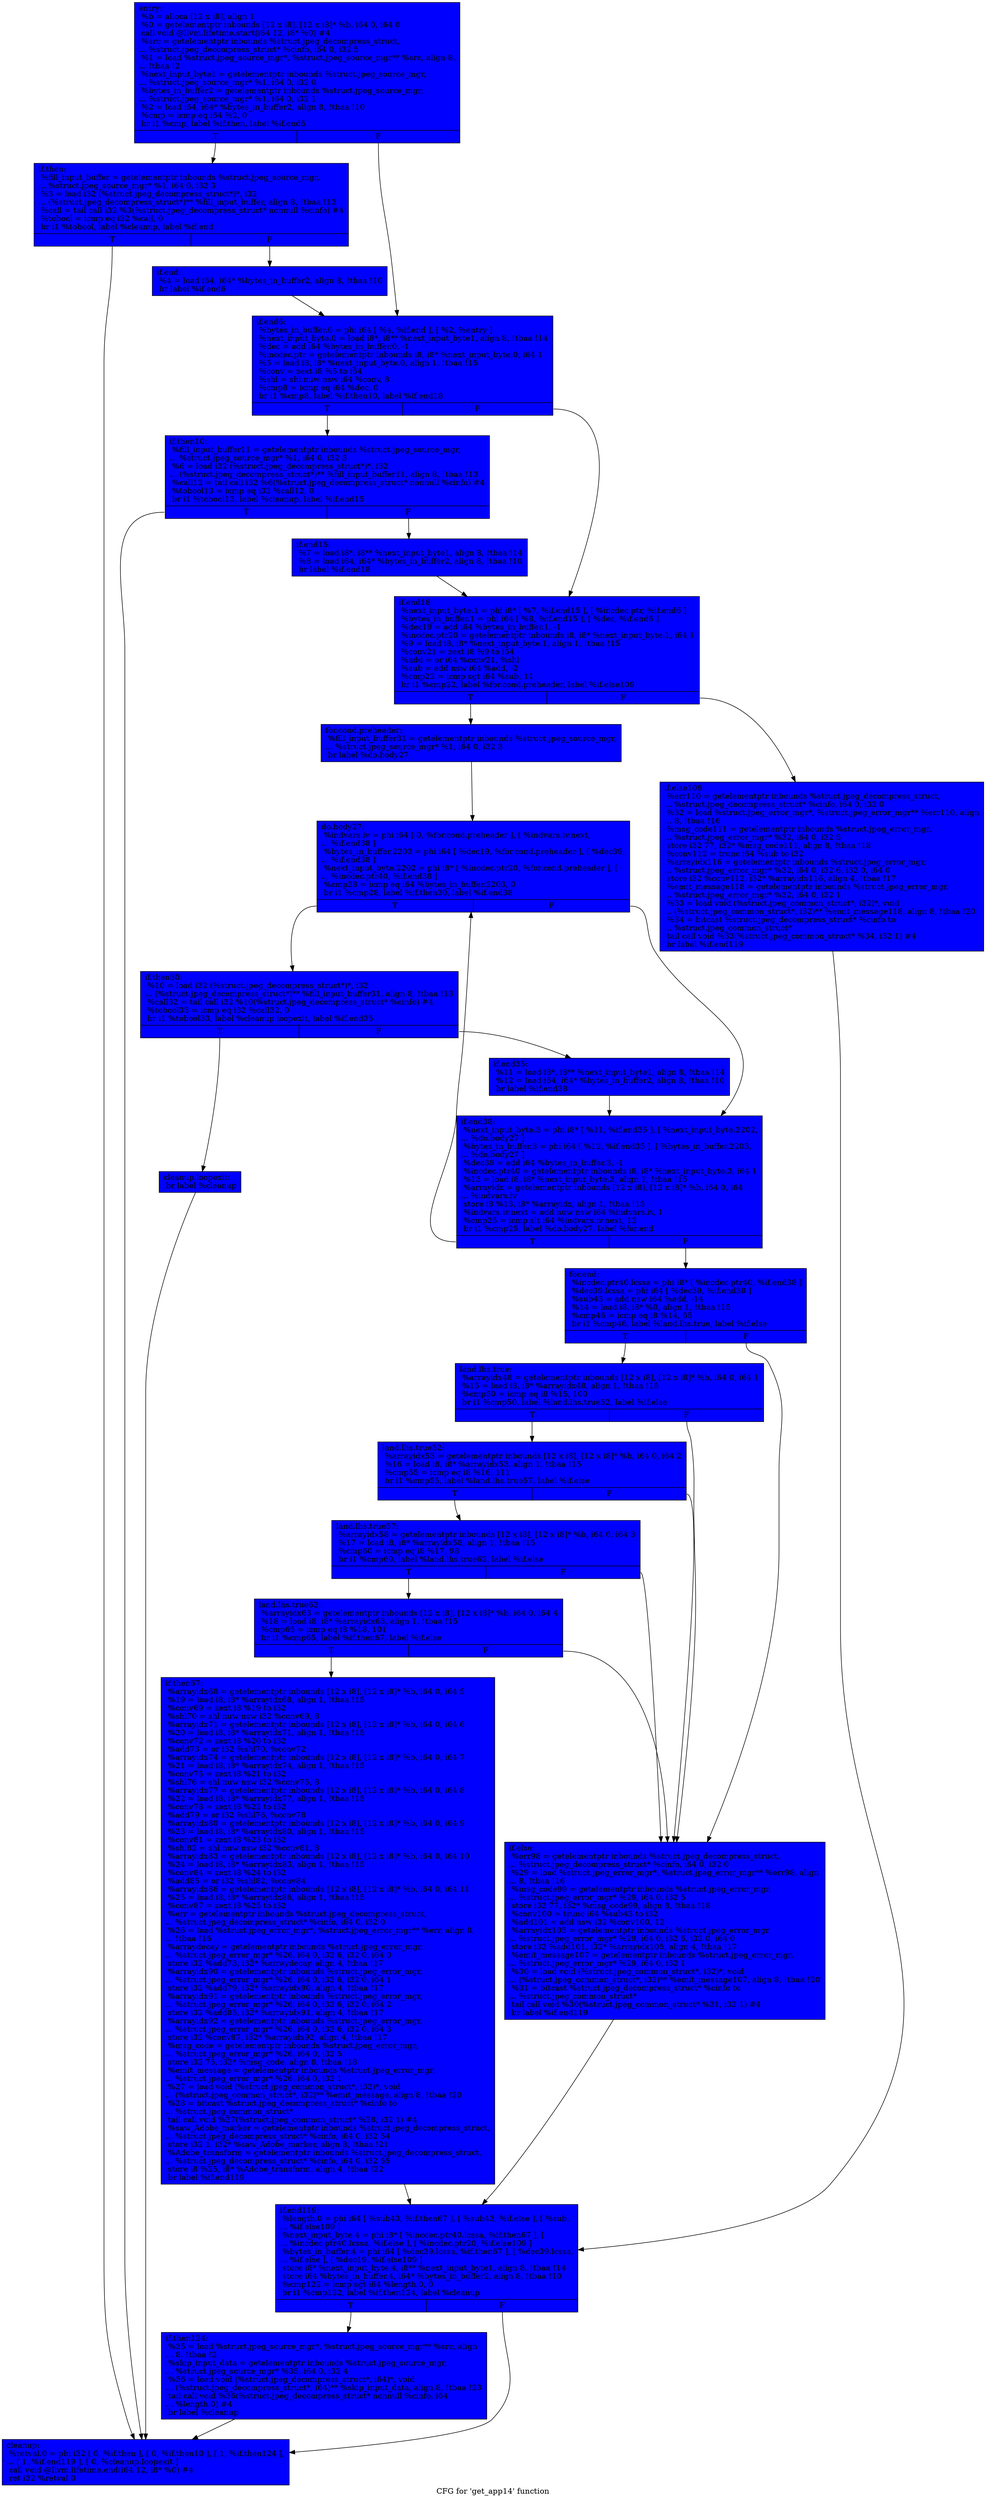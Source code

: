 digraph "CFG for 'get_app14' function" {
	label="CFG for 'get_app14' function";

	Node0x699b5e0 [shape=record, style = filled, fillcolor = blue, label="{entry:\l  %b = alloca [12 x i8], align 1\l  %0 = getelementptr inbounds [12 x i8], [12 x i8]* %b, i64 0, i64 0\l  call void @llvm.lifetime.start(i64 12, i8* %0) #4\l  %src = getelementptr inbounds %struct.jpeg_decompress_struct,\l... %struct.jpeg_decompress_struct* %cinfo, i64 0, i32 5\l  %1 = load %struct.jpeg_source_mgr*, %struct.jpeg_source_mgr** %src, align 8,\l... !tbaa !2\l  %next_input_byte1 = getelementptr inbounds %struct.jpeg_source_mgr,\l... %struct.jpeg_source_mgr* %1, i64 0, i32 0\l  %bytes_in_buffer2 = getelementptr inbounds %struct.jpeg_source_mgr,\l... %struct.jpeg_source_mgr* %1, i64 0, i32 1\l  %2 = load i64, i64* %bytes_in_buffer2, align 8, !tbaa !10\l  %cmp = icmp eq i64 %2, 0\l  br i1 %cmp, label %if.then, label %if.end6\l|{<s0>T|<s1>F}}"];
	Node0x699b5e0:s0 -> Node0x69a0180;
	Node0x699b5e0:s1 -> Node0x69a0230;
	Node0x69a0180 [shape=record, style = filled, fillcolor = blue, label="{if.then:                                          \l  %fill_input_buffer = getelementptr inbounds %struct.jpeg_source_mgr,\l... %struct.jpeg_source_mgr* %1, i64 0, i32 3\l  %3 = load i32 (%struct.jpeg_decompress_struct*)*, i32\l... (%struct.jpeg_decompress_struct*)** %fill_input_buffer, align 8, !tbaa !13\l  %call = tail call i32 %3(%struct.jpeg_decompress_struct* nonnull %cinfo) #4\l  %tobool = icmp eq i32 %call, 0\l  br i1 %tobool, label %cleanup, label %if.end\l|{<s0>T|<s1>F}}"];
	Node0x69a0180:s0 -> Node0x69a0650;
	Node0x69a0180:s1 -> Node0x699b540;
	Node0x699b540 [shape=record, style = filled, fillcolor = blue, label="{if.end:                                           \l  %4 = load i64, i64* %bytes_in_buffer2, align 8, !tbaa !10\l  br label %if.end6\l}"];
	Node0x699b540 -> Node0x69a0230;
	Node0x69a0230 [shape=record, style = filled, fillcolor = blue, label="{if.end6:                                          \l  %bytes_in_buffer.0 = phi i64 [ %4, %if.end ], [ %2, %entry ]\l  %next_input_byte.0 = load i8*, i8** %next_input_byte1, align 8, !tbaa !14\l  %dec = add i64 %bytes_in_buffer.0, -1\l  %incdec.ptr = getelementptr inbounds i8, i8* %next_input_byte.0, i64 1\l  %5 = load i8, i8* %next_input_byte.0, align 1, !tbaa !15\l  %conv = zext i8 %5 to i64\l  %shl = shl nuw nsw i64 %conv, 8\l  %cmp8 = icmp eq i64 %dec, 0\l  br i1 %cmp8, label %if.then10, label %if.end18\l|{<s0>T|<s1>F}}"];
	Node0x69a0230:s0 -> Node0x69a0e60;
	Node0x69a0230:s1 -> Node0x69a0f10;
	Node0x69a0e60 [shape=record, style = filled, fillcolor = blue, label="{if.then10:                                        \l  %fill_input_buffer11 = getelementptr inbounds %struct.jpeg_source_mgr,\l... %struct.jpeg_source_mgr* %1, i64 0, i32 3\l  %6 = load i32 (%struct.jpeg_decompress_struct*)*, i32\l... (%struct.jpeg_decompress_struct*)** %fill_input_buffer11, align 8, !tbaa !13\l  %call12 = tail call i32 %6(%struct.jpeg_decompress_struct* nonnull %cinfo) #4\l  %tobool13 = icmp eq i32 %call12, 0\l  br i1 %tobool13, label %cleanup, label %if.end15\l|{<s0>T|<s1>F}}"];
	Node0x69a0e60:s0 -> Node0x69a0650;
	Node0x69a0e60:s1 -> Node0x69a0740;
	Node0x69a0740 [shape=record, style = filled, fillcolor = blue, label="{if.end15:                                         \l  %7 = load i8*, i8** %next_input_byte1, align 8, !tbaa !14\l  %8 = load i64, i64* %bytes_in_buffer2, align 8, !tbaa !10\l  br label %if.end18\l}"];
	Node0x69a0740 -> Node0x69a0f10;
	Node0x69a0f10 [shape=record, style = filled, fillcolor = blue, label="{if.end18:                                         \l  %next_input_byte.1 = phi i8* [ %7, %if.end15 ], [ %incdec.ptr, %if.end6 ]\l  %bytes_in_buffer.1 = phi i64 [ %8, %if.end15 ], [ %dec, %if.end6 ]\l  %dec19 = add i64 %bytes_in_buffer.1, -1\l  %incdec.ptr20 = getelementptr inbounds i8, i8* %next_input_byte.1, i64 1\l  %9 = load i8, i8* %next_input_byte.1, align 1, !tbaa !15\l  %conv21 = zext i8 %9 to i64\l  %add = or i64 %conv21, %shl\l  %sub = add nsw i64 %add, -2\l  %cmp22 = icmp sgt i64 %sub, 11\l  br i1 %cmp22, label %for.cond.preheader, label %if.else109\l|{<s0>T|<s1>F}}"];
	Node0x69a0f10:s0 -> Node0x69a1cd0;
	Node0x69a0f10:s1 -> Node0x69a1dd0;
	Node0x69a1cd0 [shape=record, style = filled, fillcolor = blue, label="{for.cond.preheader:                               \l  %fill_input_buffer31 = getelementptr inbounds %struct.jpeg_source_mgr,\l... %struct.jpeg_source_mgr* %1, i64 0, i32 3\l  br label %do.body27\l}"];
	Node0x69a1cd0 -> Node0x69a2010;
	Node0x69a2010 [shape=record, style = filled, fillcolor = blue, label="{do.body27:                                        \l  %indvars.iv = phi i64 [ 0, %for.cond.preheader ], [ %indvars.iv.next,\l... %if.end38 ]\l  %bytes_in_buffer.2203 = phi i64 [ %dec19, %for.cond.preheader ], [ %dec39,\l... %if.end38 ]\l  %next_input_byte.2202 = phi i8* [ %incdec.ptr20, %for.cond.preheader ], [\l... %incdec.ptr40, %if.end38 ]\l  %cmp28 = icmp eq i64 %bytes_in_buffer.2203, 0\l  br i1 %cmp28, label %if.then30, label %if.end38\l|{<s0>T|<s1>F}}"];
	Node0x69a2010:s0 -> Node0x69a26f0;
	Node0x69a2010:s1 -> Node0x69a2130;
	Node0x69a26f0 [shape=record, style = filled, fillcolor = blue, label="{if.then30:                                        \l  %10 = load i32 (%struct.jpeg_decompress_struct*)*, i32\l... (%struct.jpeg_decompress_struct*)** %fill_input_buffer31, align 8, !tbaa !13\l  %call32 = tail call i32 %10(%struct.jpeg_decompress_struct* %cinfo) #4\l  %tobool33 = icmp eq i32 %call32, 0\l  br i1 %tobool33, label %cleanup.loopexit, label %if.end35\l|{<s0>T|<s1>F}}"];
	Node0x69a26f0:s0 -> Node0x69a2a00;
	Node0x69a26f0:s1 -> Node0x69a2b00;
	Node0x69a2b00 [shape=record, style = filled, fillcolor = blue, label="{if.end35:                                         \l  %11 = load i8*, i8** %next_input_byte1, align 8, !tbaa !14\l  %12 = load i64, i64* %bytes_in_buffer2, align 8, !tbaa !10\l  br label %if.end38\l}"];
	Node0x69a2b00 -> Node0x69a2130;
	Node0x69a2130 [shape=record, style = filled, fillcolor = blue, label="{if.end38:                                         \l  %next_input_byte.3 = phi i8* [ %11, %if.end35 ], [ %next_input_byte.2202,\l... %do.body27 ]\l  %bytes_in_buffer.3 = phi i64 [ %12, %if.end35 ], [ %bytes_in_buffer.2203,\l... %do.body27 ]\l  %dec39 = add i64 %bytes_in_buffer.3, -1\l  %incdec.ptr40 = getelementptr inbounds i8, i8* %next_input_byte.3, i64 1\l  %13 = load i8, i8* %next_input_byte.3, align 1, !tbaa !15\l  %arrayidx = getelementptr inbounds [12 x i8], [12 x i8]* %b, i64 0, i64\l... %indvars.iv\l  store i8 %13, i8* %arrayidx, align 1, !tbaa !15\l  %indvars.iv.next = add nuw nsw i64 %indvars.iv, 1\l  %cmp25 = icmp slt i64 %indvars.iv.next, 12\l  br i1 %cmp25, label %do.body27, label %for.end\l|{<s0>T|<s1>F}}"];
	Node0x69a2130:s0 -> Node0x69a2010;
	Node0x69a2130:s1 -> Node0x69a3510;
	Node0x69a3510 [shape=record, style = filled, fillcolor = blue, label="{for.end:                                          \l  %incdec.ptr40.lcssa = phi i8* [ %incdec.ptr40, %if.end38 ]\l  %dec39.lcssa = phi i64 [ %dec39, %if.end38 ]\l  %sub43 = add nsw i64 %add, -14\l  %14 = load i8, i8* %0, align 1, !tbaa !15\l  %cmp46 = icmp eq i8 %14, 65\l  br i1 %cmp46, label %land.lhs.true, label %if.else\l|{<s0>T|<s1>F}}"];
	Node0x69a3510:s0 -> Node0x69a3870;
	Node0x69a3510:s1 -> Node0x69a3950;
	Node0x69a3870 [shape=record, style = filled, fillcolor = blue, label="{land.lhs.true:                                    \l  %arrayidx48 = getelementptr inbounds [12 x i8], [12 x i8]* %b, i64 0, i64 1\l  %15 = load i8, i8* %arrayidx48, align 1, !tbaa !15\l  %cmp50 = icmp eq i8 %15, 100\l  br i1 %cmp50, label %land.lhs.true52, label %if.else\l|{<s0>T|<s1>F}}"];
	Node0x69a3870:s0 -> Node0x69a3bf0;
	Node0x69a3870:s1 -> Node0x69a3950;
	Node0x69a3bf0 [shape=record, style = filled, fillcolor = blue, label="{land.lhs.true52:                                  \l  %arrayidx53 = getelementptr inbounds [12 x i8], [12 x i8]* %b, i64 0, i64 2\l  %16 = load i8, i8* %arrayidx53, align 1, !tbaa !15\l  %cmp55 = icmp eq i8 %16, 111\l  br i1 %cmp55, label %land.lhs.true57, label %if.else\l|{<s0>T|<s1>F}}"];
	Node0x69a3bf0:s0 -> Node0x69a3fc0;
	Node0x69a3bf0:s1 -> Node0x69a3950;
	Node0x69a3fc0 [shape=record, style = filled, fillcolor = blue, label="{land.lhs.true57:                                  \l  %arrayidx58 = getelementptr inbounds [12 x i8], [12 x i8]* %b, i64 0, i64 3\l  %17 = load i8, i8* %arrayidx58, align 1, !tbaa !15\l  %cmp60 = icmp eq i8 %17, 98\l  br i1 %cmp60, label %land.lhs.true62, label %if.else\l|{<s0>T|<s1>F}}"];
	Node0x69a3fc0:s0 -> Node0x69a42b0;
	Node0x69a3fc0:s1 -> Node0x69a3950;
	Node0x69a42b0 [shape=record, style = filled, fillcolor = blue, label="{land.lhs.true62:                                  \l  %arrayidx63 = getelementptr inbounds [12 x i8], [12 x i8]* %b, i64 0, i64 4\l  %18 = load i8, i8* %arrayidx63, align 1, !tbaa !15\l  %cmp65 = icmp eq i8 %18, 101\l  br i1 %cmp65, label %if.then67, label %if.else\l|{<s0>T|<s1>F}}"];
	Node0x69a42b0:s0 -> Node0x69a45d0;
	Node0x69a42b0:s1 -> Node0x69a3950;
	Node0x69a45d0 [shape=record, style = filled, fillcolor = blue, label="{if.then67:                                        \l  %arrayidx68 = getelementptr inbounds [12 x i8], [12 x i8]* %b, i64 0, i64 5\l  %19 = load i8, i8* %arrayidx68, align 1, !tbaa !15\l  %conv69 = zext i8 %19 to i32\l  %shl70 = shl nuw nsw i32 %conv69, 8\l  %arrayidx71 = getelementptr inbounds [12 x i8], [12 x i8]* %b, i64 0, i64 6\l  %20 = load i8, i8* %arrayidx71, align 1, !tbaa !15\l  %conv72 = zext i8 %20 to i32\l  %add73 = or i32 %shl70, %conv72\l  %arrayidx74 = getelementptr inbounds [12 x i8], [12 x i8]* %b, i64 0, i64 7\l  %21 = load i8, i8* %arrayidx74, align 1, !tbaa !15\l  %conv75 = zext i8 %21 to i32\l  %shl76 = shl nuw nsw i32 %conv75, 8\l  %arrayidx77 = getelementptr inbounds [12 x i8], [12 x i8]* %b, i64 0, i64 8\l  %22 = load i8, i8* %arrayidx77, align 1, !tbaa !15\l  %conv78 = zext i8 %22 to i32\l  %add79 = or i32 %shl76, %conv78\l  %arrayidx80 = getelementptr inbounds [12 x i8], [12 x i8]* %b, i64 0, i64 9\l  %23 = load i8, i8* %arrayidx80, align 1, !tbaa !15\l  %conv81 = zext i8 %23 to i32\l  %shl82 = shl nuw nsw i32 %conv81, 8\l  %arrayidx83 = getelementptr inbounds [12 x i8], [12 x i8]* %b, i64 0, i64 10\l  %24 = load i8, i8* %arrayidx83, align 1, !tbaa !15\l  %conv84 = zext i8 %24 to i32\l  %add85 = or i32 %shl82, %conv84\l  %arrayidx86 = getelementptr inbounds [12 x i8], [12 x i8]* %b, i64 0, i64 11\l  %25 = load i8, i8* %arrayidx86, align 1, !tbaa !15\l  %conv87 = zext i8 %25 to i32\l  %err = getelementptr inbounds %struct.jpeg_decompress_struct,\l... %struct.jpeg_decompress_struct* %cinfo, i64 0, i32 0\l  %26 = load %struct.jpeg_error_mgr*, %struct.jpeg_error_mgr** %err, align 8,\l... !tbaa !16\l  %arraydecay = getelementptr inbounds %struct.jpeg_error_mgr,\l... %struct.jpeg_error_mgr* %26, i64 0, i32 6, i32 0, i64 0\l  store i32 %add73, i32* %arraydecay, align 4, !tbaa !17\l  %arrayidx90 = getelementptr inbounds %struct.jpeg_error_mgr,\l... %struct.jpeg_error_mgr* %26, i64 0, i32 6, i32 0, i64 1\l  store i32 %add79, i32* %arrayidx90, align 4, !tbaa !17\l  %arrayidx91 = getelementptr inbounds %struct.jpeg_error_mgr,\l... %struct.jpeg_error_mgr* %26, i64 0, i32 6, i32 0, i64 2\l  store i32 %add85, i32* %arrayidx91, align 4, !tbaa !17\l  %arrayidx92 = getelementptr inbounds %struct.jpeg_error_mgr,\l... %struct.jpeg_error_mgr* %26, i64 0, i32 6, i32 0, i64 3\l  store i32 %conv87, i32* %arrayidx92, align 4, !tbaa !17\l  %msg_code = getelementptr inbounds %struct.jpeg_error_mgr,\l... %struct.jpeg_error_mgr* %26, i64 0, i32 5\l  store i32 75, i32* %msg_code, align 8, !tbaa !18\l  %emit_message = getelementptr inbounds %struct.jpeg_error_mgr,\l... %struct.jpeg_error_mgr* %26, i64 0, i32 1\l  %27 = load void (%struct.jpeg_common_struct*, i32)*, void\l... (%struct.jpeg_common_struct*, i32)** %emit_message, align 8, !tbaa !20\l  %28 = bitcast %struct.jpeg_decompress_struct* %cinfo to\l... %struct.jpeg_common_struct*\l  tail call void %27(%struct.jpeg_common_struct* %28, i32 1) #4\l  %saw_Adobe_marker = getelementptr inbounds %struct.jpeg_decompress_struct,\l... %struct.jpeg_decompress_struct* %cinfo, i64 0, i32 54\l  store i32 1, i32* %saw_Adobe_marker, align 8, !tbaa !21\l  %Adobe_transform = getelementptr inbounds %struct.jpeg_decompress_struct,\l... %struct.jpeg_decompress_struct* %cinfo, i64 0, i32 55\l  store i8 %25, i8* %Adobe_transform, align 4, !tbaa !22\l  br label %if.end119\l}"];
	Node0x69a45d0 -> Node0x690f570;
	Node0x69a3950 [shape=record, style = filled, fillcolor = blue, label="{if.else:                                          \l  %err98 = getelementptr inbounds %struct.jpeg_decompress_struct,\l... %struct.jpeg_decompress_struct* %cinfo, i64 0, i32 0\l  %29 = load %struct.jpeg_error_mgr*, %struct.jpeg_error_mgr** %err98, align\l... 8, !tbaa !16\l  %msg_code99 = getelementptr inbounds %struct.jpeg_error_mgr,\l... %struct.jpeg_error_mgr* %29, i64 0, i32 5\l  store i32 77, i32* %msg_code99, align 8, !tbaa !18\l  %conv100 = trunc i64 %sub43 to i32\l  %add101 = add nsw i32 %conv100, 12\l  %arrayidx105 = getelementptr inbounds %struct.jpeg_error_mgr,\l... %struct.jpeg_error_mgr* %29, i64 0, i32 6, i32 0, i64 0\l  store i32 %add101, i32* %arrayidx105, align 4, !tbaa !17\l  %emit_message107 = getelementptr inbounds %struct.jpeg_error_mgr,\l... %struct.jpeg_error_mgr* %29, i64 0, i32 1\l  %30 = load void (%struct.jpeg_common_struct*, i32)*, void\l... (%struct.jpeg_common_struct*, i32)** %emit_message107, align 8, !tbaa !20\l  %31 = bitcast %struct.jpeg_decompress_struct* %cinfo to\l... %struct.jpeg_common_struct*\l  tail call void %30(%struct.jpeg_common_struct* %31, i32 1) #4\l  br label %if.end119\l}"];
	Node0x69a3950 -> Node0x690f570;
	Node0x69a1dd0 [shape=record, style = filled, fillcolor = blue, label="{if.else109:                                       \l  %err110 = getelementptr inbounds %struct.jpeg_decompress_struct,\l... %struct.jpeg_decompress_struct* %cinfo, i64 0, i32 0\l  %32 = load %struct.jpeg_error_mgr*, %struct.jpeg_error_mgr** %err110, align\l... 8, !tbaa !16\l  %msg_code111 = getelementptr inbounds %struct.jpeg_error_mgr,\l... %struct.jpeg_error_mgr* %32, i64 0, i32 5\l  store i32 77, i32* %msg_code111, align 8, !tbaa !18\l  %conv112 = trunc i64 %sub to i32\l  %arrayidx116 = getelementptr inbounds %struct.jpeg_error_mgr,\l... %struct.jpeg_error_mgr* %32, i64 0, i32 6, i32 0, i64 0\l  store i32 %conv112, i32* %arrayidx116, align 4, !tbaa !17\l  %emit_message118 = getelementptr inbounds %struct.jpeg_error_mgr,\l... %struct.jpeg_error_mgr* %32, i64 0, i32 1\l  %33 = load void (%struct.jpeg_common_struct*, i32)*, void\l... (%struct.jpeg_common_struct*, i32)** %emit_message118, align 8, !tbaa !20\l  %34 = bitcast %struct.jpeg_decompress_struct* %cinfo to\l... %struct.jpeg_common_struct*\l  tail call void %33(%struct.jpeg_common_struct* %34, i32 1) #4\l  br label %if.end119\l}"];
	Node0x69a1dd0 -> Node0x690f570;
	Node0x690f570 [shape=record, style = filled, fillcolor = blue, label="{if.end119:                                        \l  %length.0 = phi i64 [ %sub43, %if.then67 ], [ %sub43, %if.else ], [ %sub,\l... %if.else109 ]\l  %next_input_byte.4 = phi i8* [ %incdec.ptr40.lcssa, %if.then67 ], [\l... %incdec.ptr40.lcssa, %if.else ], [ %incdec.ptr20, %if.else109 ]\l  %bytes_in_buffer.4 = phi i64 [ %dec39.lcssa, %if.then67 ], [ %dec39.lcssa,\l... %if.else ], [ %dec19, %if.else109 ]\l  store i8* %next_input_byte.4, i8** %next_input_byte1, align 8, !tbaa !14\l  store i64 %bytes_in_buffer.4, i64* %bytes_in_buffer2, align 8, !tbaa !10\l  %cmp122 = icmp sgt i64 %length.0, 0\l  br i1 %cmp122, label %if.then124, label %cleanup\l|{<s0>T|<s1>F}}"];
	Node0x690f570:s0 -> Node0x69a8d00;
	Node0x690f570:s1 -> Node0x69a0650;
	Node0x69a8d00 [shape=record, style = filled, fillcolor = blue, label="{if.then124:                                       \l  %35 = load %struct.jpeg_source_mgr*, %struct.jpeg_source_mgr** %src, align\l... 8, !tbaa !2\l  %skip_input_data = getelementptr inbounds %struct.jpeg_source_mgr,\l... %struct.jpeg_source_mgr* %35, i64 0, i32 4\l  %36 = load void (%struct.jpeg_decompress_struct*, i64)*, void\l... (%struct.jpeg_decompress_struct*, i64)** %skip_input_data, align 8, !tbaa !23\l  tail call void %36(%struct.jpeg_decompress_struct* nonnull %cinfo, i64\l... %length.0) #4\l  br label %cleanup\l}"];
	Node0x69a8d00 -> Node0x69a0650;
	Node0x69a2a00 [shape=record, style = filled, fillcolor = blue, label="{cleanup.loopexit:                                 \l  br label %cleanup\l}"];
	Node0x69a2a00 -> Node0x69a0650;
	Node0x69a0650 [shape=record, style = filled, fillcolor = blue, label="{cleanup:                                          \l  %retval.0 = phi i32 [ 0, %if.then ], [ 0, %if.then10 ], [ 1, %if.then124 ],\l... [ 1, %if.end119 ], [ 0, %cleanup.loopexit ]\l  call void @llvm.lifetime.end(i64 12, i8* %0) #4\l  ret i32 %retval.0\l}"];
}
